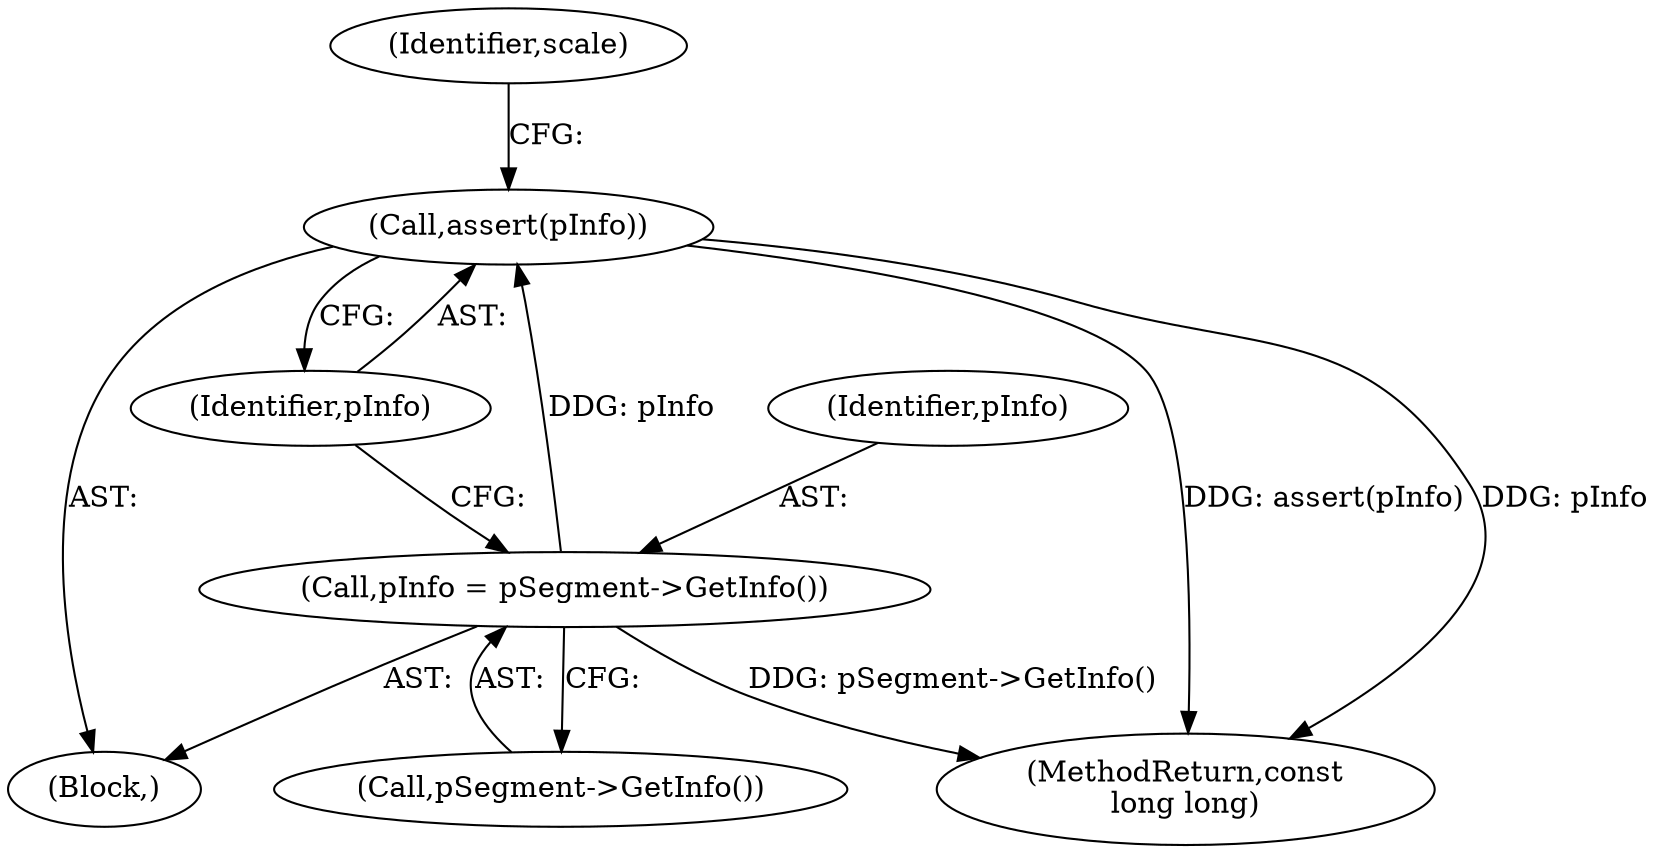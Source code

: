digraph "0_Android_04839626ed859623901ebd3a5fd483982186b59d_129@API" {
"1000112" [label="(Call,assert(pInfo))"];
"1000109" [label="(Call,pInfo = pSegment->GetInfo())"];
"1000116" [label="(Identifier,scale)"];
"1000112" [label="(Call,assert(pInfo))"];
"1000111" [label="(Call,pSegment->GetInfo())"];
"1000110" [label="(Identifier,pInfo)"];
"1000109" [label="(Call,pInfo = pSegment->GetInfo())"];
"1000102" [label="(Block,)"];
"1000113" [label="(Identifier,pInfo)"];
"1000130" [label="(MethodReturn,const\nlong long)"];
"1000112" -> "1000102"  [label="AST: "];
"1000112" -> "1000113"  [label="CFG: "];
"1000113" -> "1000112"  [label="AST: "];
"1000116" -> "1000112"  [label="CFG: "];
"1000112" -> "1000130"  [label="DDG: assert(pInfo)"];
"1000112" -> "1000130"  [label="DDG: pInfo"];
"1000109" -> "1000112"  [label="DDG: pInfo"];
"1000109" -> "1000102"  [label="AST: "];
"1000109" -> "1000111"  [label="CFG: "];
"1000110" -> "1000109"  [label="AST: "];
"1000111" -> "1000109"  [label="AST: "];
"1000113" -> "1000109"  [label="CFG: "];
"1000109" -> "1000130"  [label="DDG: pSegment->GetInfo()"];
}
